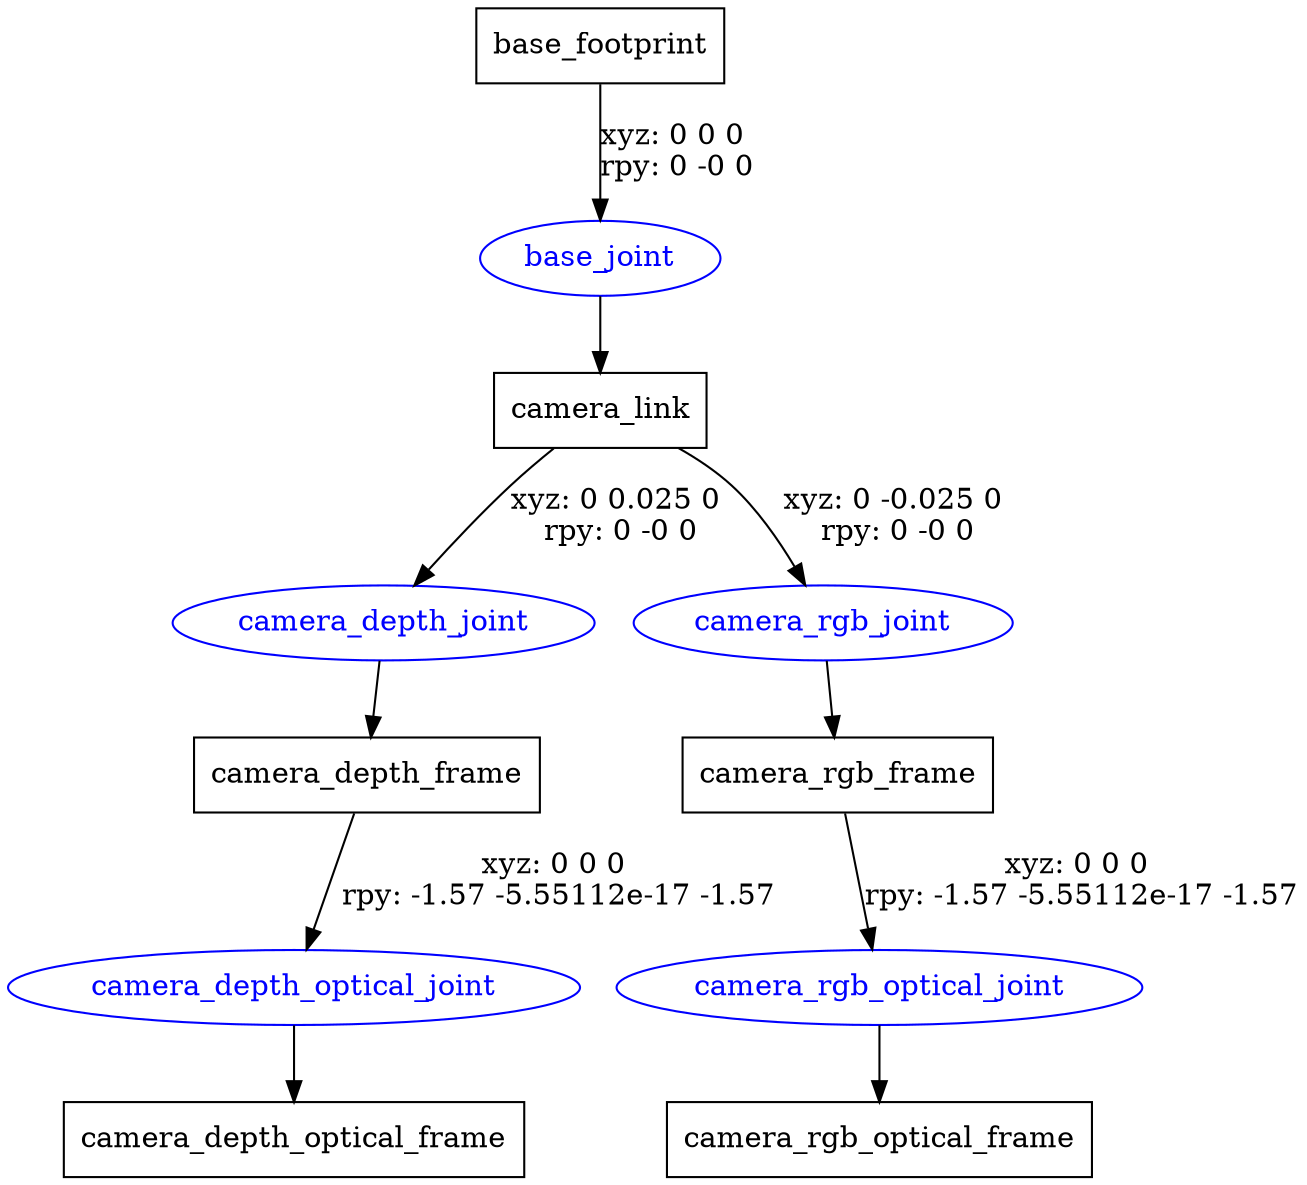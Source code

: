 digraph G {
node [shape=box];
"base_footprint" [label="base_footprint"];
"camera_link" [label="camera_link"];
"camera_depth_frame" [label="camera_depth_frame"];
"camera_depth_optical_frame" [label="camera_depth_optical_frame"];
"camera_rgb_frame" [label="camera_rgb_frame"];
"camera_rgb_optical_frame" [label="camera_rgb_optical_frame"];
node [shape=ellipse, color=blue, fontcolor=blue];
"base_footprint" -> "base_joint" [label="xyz: 0 0 0 \nrpy: 0 -0 0"]
"base_joint" -> "camera_link"
"camera_link" -> "camera_depth_joint" [label="xyz: 0 0.025 0 \nrpy: 0 -0 0"]
"camera_depth_joint" -> "camera_depth_frame"
"camera_depth_frame" -> "camera_depth_optical_joint" [label="xyz: 0 0 0 \nrpy: -1.57 -5.55112e-17 -1.57"]
"camera_depth_optical_joint" -> "camera_depth_optical_frame"
"camera_link" -> "camera_rgb_joint" [label="xyz: 0 -0.025 0 \nrpy: 0 -0 0"]
"camera_rgb_joint" -> "camera_rgb_frame"
"camera_rgb_frame" -> "camera_rgb_optical_joint" [label="xyz: 0 0 0 \nrpy: -1.57 -5.55112e-17 -1.57"]
"camera_rgb_optical_joint" -> "camera_rgb_optical_frame"
}
